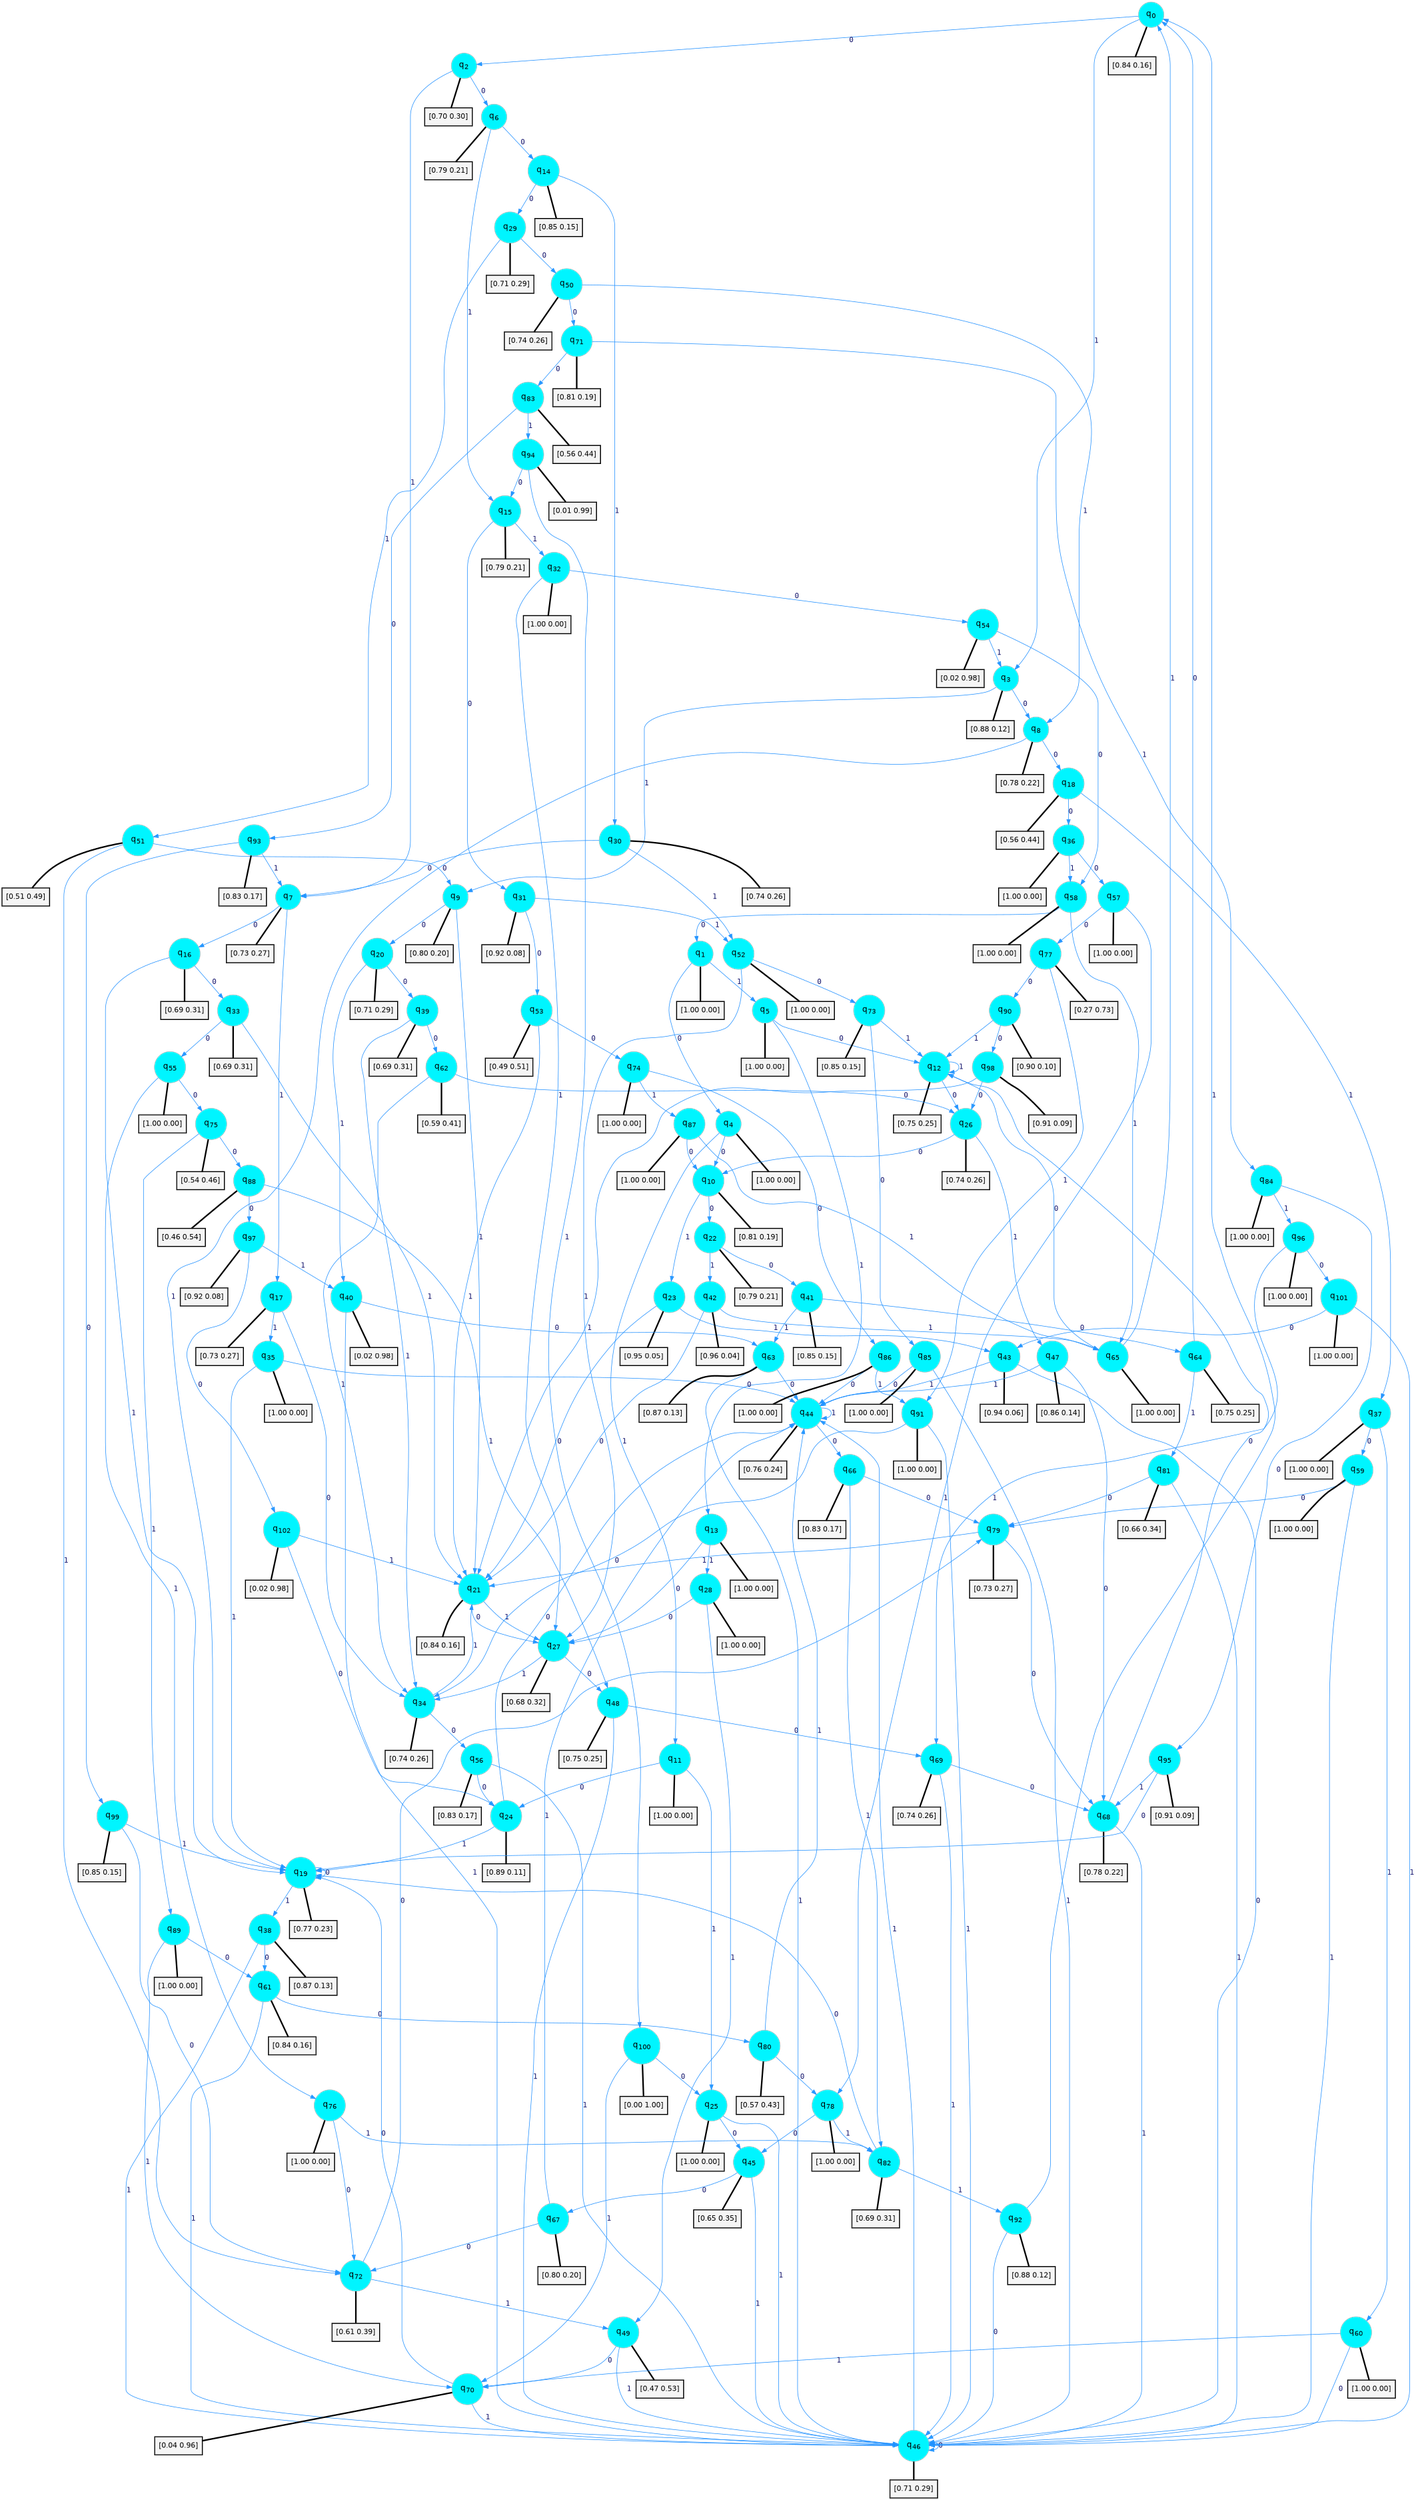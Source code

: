 digraph G {
graph [
bgcolor=transparent, dpi=300, rankdir=TD, size="40,25"];
node [
color=gray, fillcolor=turquoise1, fontcolor=black, fontname=Helvetica, fontsize=16, fontweight=bold, shape=circle, style=filled];
edge [
arrowsize=1, color=dodgerblue1, fontcolor=midnightblue, fontname=courier, fontweight=bold, penwidth=1, style=solid, weight=20];
0[label=<q<SUB>0</SUB>>];
1[label=<q<SUB>1</SUB>>];
2[label=<q<SUB>2</SUB>>];
3[label=<q<SUB>3</SUB>>];
4[label=<q<SUB>4</SUB>>];
5[label=<q<SUB>5</SUB>>];
6[label=<q<SUB>6</SUB>>];
7[label=<q<SUB>7</SUB>>];
8[label=<q<SUB>8</SUB>>];
9[label=<q<SUB>9</SUB>>];
10[label=<q<SUB>10</SUB>>];
11[label=<q<SUB>11</SUB>>];
12[label=<q<SUB>12</SUB>>];
13[label=<q<SUB>13</SUB>>];
14[label=<q<SUB>14</SUB>>];
15[label=<q<SUB>15</SUB>>];
16[label=<q<SUB>16</SUB>>];
17[label=<q<SUB>17</SUB>>];
18[label=<q<SUB>18</SUB>>];
19[label=<q<SUB>19</SUB>>];
20[label=<q<SUB>20</SUB>>];
21[label=<q<SUB>21</SUB>>];
22[label=<q<SUB>22</SUB>>];
23[label=<q<SUB>23</SUB>>];
24[label=<q<SUB>24</SUB>>];
25[label=<q<SUB>25</SUB>>];
26[label=<q<SUB>26</SUB>>];
27[label=<q<SUB>27</SUB>>];
28[label=<q<SUB>28</SUB>>];
29[label=<q<SUB>29</SUB>>];
30[label=<q<SUB>30</SUB>>];
31[label=<q<SUB>31</SUB>>];
32[label=<q<SUB>32</SUB>>];
33[label=<q<SUB>33</SUB>>];
34[label=<q<SUB>34</SUB>>];
35[label=<q<SUB>35</SUB>>];
36[label=<q<SUB>36</SUB>>];
37[label=<q<SUB>37</SUB>>];
38[label=<q<SUB>38</SUB>>];
39[label=<q<SUB>39</SUB>>];
40[label=<q<SUB>40</SUB>>];
41[label=<q<SUB>41</SUB>>];
42[label=<q<SUB>42</SUB>>];
43[label=<q<SUB>43</SUB>>];
44[label=<q<SUB>44</SUB>>];
45[label=<q<SUB>45</SUB>>];
46[label=<q<SUB>46</SUB>>];
47[label=<q<SUB>47</SUB>>];
48[label=<q<SUB>48</SUB>>];
49[label=<q<SUB>49</SUB>>];
50[label=<q<SUB>50</SUB>>];
51[label=<q<SUB>51</SUB>>];
52[label=<q<SUB>52</SUB>>];
53[label=<q<SUB>53</SUB>>];
54[label=<q<SUB>54</SUB>>];
55[label=<q<SUB>55</SUB>>];
56[label=<q<SUB>56</SUB>>];
57[label=<q<SUB>57</SUB>>];
58[label=<q<SUB>58</SUB>>];
59[label=<q<SUB>59</SUB>>];
60[label=<q<SUB>60</SUB>>];
61[label=<q<SUB>61</SUB>>];
62[label=<q<SUB>62</SUB>>];
63[label=<q<SUB>63</SUB>>];
64[label=<q<SUB>64</SUB>>];
65[label=<q<SUB>65</SUB>>];
66[label=<q<SUB>66</SUB>>];
67[label=<q<SUB>67</SUB>>];
68[label=<q<SUB>68</SUB>>];
69[label=<q<SUB>69</SUB>>];
70[label=<q<SUB>70</SUB>>];
71[label=<q<SUB>71</SUB>>];
72[label=<q<SUB>72</SUB>>];
73[label=<q<SUB>73</SUB>>];
74[label=<q<SUB>74</SUB>>];
75[label=<q<SUB>75</SUB>>];
76[label=<q<SUB>76</SUB>>];
77[label=<q<SUB>77</SUB>>];
78[label=<q<SUB>78</SUB>>];
79[label=<q<SUB>79</SUB>>];
80[label=<q<SUB>80</SUB>>];
81[label=<q<SUB>81</SUB>>];
82[label=<q<SUB>82</SUB>>];
83[label=<q<SUB>83</SUB>>];
84[label=<q<SUB>84</SUB>>];
85[label=<q<SUB>85</SUB>>];
86[label=<q<SUB>86</SUB>>];
87[label=<q<SUB>87</SUB>>];
88[label=<q<SUB>88</SUB>>];
89[label=<q<SUB>89</SUB>>];
90[label=<q<SUB>90</SUB>>];
91[label=<q<SUB>91</SUB>>];
92[label=<q<SUB>92</SUB>>];
93[label=<q<SUB>93</SUB>>];
94[label=<q<SUB>94</SUB>>];
95[label=<q<SUB>95</SUB>>];
96[label=<q<SUB>96</SUB>>];
97[label=<q<SUB>97</SUB>>];
98[label=<q<SUB>98</SUB>>];
99[label=<q<SUB>99</SUB>>];
100[label=<q<SUB>100</SUB>>];
101[label=<q<SUB>101</SUB>>];
102[label=<q<SUB>102</SUB>>];
103[label="[0.84 0.16]", shape=box,fontcolor=black, fontname=Helvetica, fontsize=14, penwidth=2, fillcolor=whitesmoke,color=black];
104[label="[1.00 0.00]", shape=box,fontcolor=black, fontname=Helvetica, fontsize=14, penwidth=2, fillcolor=whitesmoke,color=black];
105[label="[0.70 0.30]", shape=box,fontcolor=black, fontname=Helvetica, fontsize=14, penwidth=2, fillcolor=whitesmoke,color=black];
106[label="[0.88 0.12]", shape=box,fontcolor=black, fontname=Helvetica, fontsize=14, penwidth=2, fillcolor=whitesmoke,color=black];
107[label="[1.00 0.00]", shape=box,fontcolor=black, fontname=Helvetica, fontsize=14, penwidth=2, fillcolor=whitesmoke,color=black];
108[label="[1.00 0.00]", shape=box,fontcolor=black, fontname=Helvetica, fontsize=14, penwidth=2, fillcolor=whitesmoke,color=black];
109[label="[0.79 0.21]", shape=box,fontcolor=black, fontname=Helvetica, fontsize=14, penwidth=2, fillcolor=whitesmoke,color=black];
110[label="[0.73 0.27]", shape=box,fontcolor=black, fontname=Helvetica, fontsize=14, penwidth=2, fillcolor=whitesmoke,color=black];
111[label="[0.78 0.22]", shape=box,fontcolor=black, fontname=Helvetica, fontsize=14, penwidth=2, fillcolor=whitesmoke,color=black];
112[label="[0.80 0.20]", shape=box,fontcolor=black, fontname=Helvetica, fontsize=14, penwidth=2, fillcolor=whitesmoke,color=black];
113[label="[0.81 0.19]", shape=box,fontcolor=black, fontname=Helvetica, fontsize=14, penwidth=2, fillcolor=whitesmoke,color=black];
114[label="[1.00 0.00]", shape=box,fontcolor=black, fontname=Helvetica, fontsize=14, penwidth=2, fillcolor=whitesmoke,color=black];
115[label="[0.75 0.25]", shape=box,fontcolor=black, fontname=Helvetica, fontsize=14, penwidth=2, fillcolor=whitesmoke,color=black];
116[label="[1.00 0.00]", shape=box,fontcolor=black, fontname=Helvetica, fontsize=14, penwidth=2, fillcolor=whitesmoke,color=black];
117[label="[0.85 0.15]", shape=box,fontcolor=black, fontname=Helvetica, fontsize=14, penwidth=2, fillcolor=whitesmoke,color=black];
118[label="[0.79 0.21]", shape=box,fontcolor=black, fontname=Helvetica, fontsize=14, penwidth=2, fillcolor=whitesmoke,color=black];
119[label="[0.69 0.31]", shape=box,fontcolor=black, fontname=Helvetica, fontsize=14, penwidth=2, fillcolor=whitesmoke,color=black];
120[label="[0.73 0.27]", shape=box,fontcolor=black, fontname=Helvetica, fontsize=14, penwidth=2, fillcolor=whitesmoke,color=black];
121[label="[0.56 0.44]", shape=box,fontcolor=black, fontname=Helvetica, fontsize=14, penwidth=2, fillcolor=whitesmoke,color=black];
122[label="[0.77 0.23]", shape=box,fontcolor=black, fontname=Helvetica, fontsize=14, penwidth=2, fillcolor=whitesmoke,color=black];
123[label="[0.71 0.29]", shape=box,fontcolor=black, fontname=Helvetica, fontsize=14, penwidth=2, fillcolor=whitesmoke,color=black];
124[label="[0.84 0.16]", shape=box,fontcolor=black, fontname=Helvetica, fontsize=14, penwidth=2, fillcolor=whitesmoke,color=black];
125[label="[0.79 0.21]", shape=box,fontcolor=black, fontname=Helvetica, fontsize=14, penwidth=2, fillcolor=whitesmoke,color=black];
126[label="[0.95 0.05]", shape=box,fontcolor=black, fontname=Helvetica, fontsize=14, penwidth=2, fillcolor=whitesmoke,color=black];
127[label="[0.89 0.11]", shape=box,fontcolor=black, fontname=Helvetica, fontsize=14, penwidth=2, fillcolor=whitesmoke,color=black];
128[label="[1.00 0.00]", shape=box,fontcolor=black, fontname=Helvetica, fontsize=14, penwidth=2, fillcolor=whitesmoke,color=black];
129[label="[0.74 0.26]", shape=box,fontcolor=black, fontname=Helvetica, fontsize=14, penwidth=2, fillcolor=whitesmoke,color=black];
130[label="[0.68 0.32]", shape=box,fontcolor=black, fontname=Helvetica, fontsize=14, penwidth=2, fillcolor=whitesmoke,color=black];
131[label="[1.00 0.00]", shape=box,fontcolor=black, fontname=Helvetica, fontsize=14, penwidth=2, fillcolor=whitesmoke,color=black];
132[label="[0.71 0.29]", shape=box,fontcolor=black, fontname=Helvetica, fontsize=14, penwidth=2, fillcolor=whitesmoke,color=black];
133[label="[0.74 0.26]", shape=box,fontcolor=black, fontname=Helvetica, fontsize=14, penwidth=2, fillcolor=whitesmoke,color=black];
134[label="[0.92 0.08]", shape=box,fontcolor=black, fontname=Helvetica, fontsize=14, penwidth=2, fillcolor=whitesmoke,color=black];
135[label="[1.00 0.00]", shape=box,fontcolor=black, fontname=Helvetica, fontsize=14, penwidth=2, fillcolor=whitesmoke,color=black];
136[label="[0.69 0.31]", shape=box,fontcolor=black, fontname=Helvetica, fontsize=14, penwidth=2, fillcolor=whitesmoke,color=black];
137[label="[0.74 0.26]", shape=box,fontcolor=black, fontname=Helvetica, fontsize=14, penwidth=2, fillcolor=whitesmoke,color=black];
138[label="[1.00 0.00]", shape=box,fontcolor=black, fontname=Helvetica, fontsize=14, penwidth=2, fillcolor=whitesmoke,color=black];
139[label="[1.00 0.00]", shape=box,fontcolor=black, fontname=Helvetica, fontsize=14, penwidth=2, fillcolor=whitesmoke,color=black];
140[label="[1.00 0.00]", shape=box,fontcolor=black, fontname=Helvetica, fontsize=14, penwidth=2, fillcolor=whitesmoke,color=black];
141[label="[0.87 0.13]", shape=box,fontcolor=black, fontname=Helvetica, fontsize=14, penwidth=2, fillcolor=whitesmoke,color=black];
142[label="[0.69 0.31]", shape=box,fontcolor=black, fontname=Helvetica, fontsize=14, penwidth=2, fillcolor=whitesmoke,color=black];
143[label="[0.02 0.98]", shape=box,fontcolor=black, fontname=Helvetica, fontsize=14, penwidth=2, fillcolor=whitesmoke,color=black];
144[label="[0.85 0.15]", shape=box,fontcolor=black, fontname=Helvetica, fontsize=14, penwidth=2, fillcolor=whitesmoke,color=black];
145[label="[0.96 0.04]", shape=box,fontcolor=black, fontname=Helvetica, fontsize=14, penwidth=2, fillcolor=whitesmoke,color=black];
146[label="[0.94 0.06]", shape=box,fontcolor=black, fontname=Helvetica, fontsize=14, penwidth=2, fillcolor=whitesmoke,color=black];
147[label="[0.76 0.24]", shape=box,fontcolor=black, fontname=Helvetica, fontsize=14, penwidth=2, fillcolor=whitesmoke,color=black];
148[label="[0.65 0.35]", shape=box,fontcolor=black, fontname=Helvetica, fontsize=14, penwidth=2, fillcolor=whitesmoke,color=black];
149[label="[0.71 0.29]", shape=box,fontcolor=black, fontname=Helvetica, fontsize=14, penwidth=2, fillcolor=whitesmoke,color=black];
150[label="[0.86 0.14]", shape=box,fontcolor=black, fontname=Helvetica, fontsize=14, penwidth=2, fillcolor=whitesmoke,color=black];
151[label="[0.75 0.25]", shape=box,fontcolor=black, fontname=Helvetica, fontsize=14, penwidth=2, fillcolor=whitesmoke,color=black];
152[label="[0.47 0.53]", shape=box,fontcolor=black, fontname=Helvetica, fontsize=14, penwidth=2, fillcolor=whitesmoke,color=black];
153[label="[0.74 0.26]", shape=box,fontcolor=black, fontname=Helvetica, fontsize=14, penwidth=2, fillcolor=whitesmoke,color=black];
154[label="[0.51 0.49]", shape=box,fontcolor=black, fontname=Helvetica, fontsize=14, penwidth=2, fillcolor=whitesmoke,color=black];
155[label="[1.00 0.00]", shape=box,fontcolor=black, fontname=Helvetica, fontsize=14, penwidth=2, fillcolor=whitesmoke,color=black];
156[label="[0.49 0.51]", shape=box,fontcolor=black, fontname=Helvetica, fontsize=14, penwidth=2, fillcolor=whitesmoke,color=black];
157[label="[0.02 0.98]", shape=box,fontcolor=black, fontname=Helvetica, fontsize=14, penwidth=2, fillcolor=whitesmoke,color=black];
158[label="[1.00 0.00]", shape=box,fontcolor=black, fontname=Helvetica, fontsize=14, penwidth=2, fillcolor=whitesmoke,color=black];
159[label="[0.83 0.17]", shape=box,fontcolor=black, fontname=Helvetica, fontsize=14, penwidth=2, fillcolor=whitesmoke,color=black];
160[label="[1.00 0.00]", shape=box,fontcolor=black, fontname=Helvetica, fontsize=14, penwidth=2, fillcolor=whitesmoke,color=black];
161[label="[1.00 0.00]", shape=box,fontcolor=black, fontname=Helvetica, fontsize=14, penwidth=2, fillcolor=whitesmoke,color=black];
162[label="[1.00 0.00]", shape=box,fontcolor=black, fontname=Helvetica, fontsize=14, penwidth=2, fillcolor=whitesmoke,color=black];
163[label="[1.00 0.00]", shape=box,fontcolor=black, fontname=Helvetica, fontsize=14, penwidth=2, fillcolor=whitesmoke,color=black];
164[label="[0.84 0.16]", shape=box,fontcolor=black, fontname=Helvetica, fontsize=14, penwidth=2, fillcolor=whitesmoke,color=black];
165[label="[0.59 0.41]", shape=box,fontcolor=black, fontname=Helvetica, fontsize=14, penwidth=2, fillcolor=whitesmoke,color=black];
166[label="[0.87 0.13]", shape=box,fontcolor=black, fontname=Helvetica, fontsize=14, penwidth=2, fillcolor=whitesmoke,color=black];
167[label="[0.75 0.25]", shape=box,fontcolor=black, fontname=Helvetica, fontsize=14, penwidth=2, fillcolor=whitesmoke,color=black];
168[label="[1.00 0.00]", shape=box,fontcolor=black, fontname=Helvetica, fontsize=14, penwidth=2, fillcolor=whitesmoke,color=black];
169[label="[0.83 0.17]", shape=box,fontcolor=black, fontname=Helvetica, fontsize=14, penwidth=2, fillcolor=whitesmoke,color=black];
170[label="[0.80 0.20]", shape=box,fontcolor=black, fontname=Helvetica, fontsize=14, penwidth=2, fillcolor=whitesmoke,color=black];
171[label="[0.78 0.22]", shape=box,fontcolor=black, fontname=Helvetica, fontsize=14, penwidth=2, fillcolor=whitesmoke,color=black];
172[label="[0.74 0.26]", shape=box,fontcolor=black, fontname=Helvetica, fontsize=14, penwidth=2, fillcolor=whitesmoke,color=black];
173[label="[0.04 0.96]", shape=box,fontcolor=black, fontname=Helvetica, fontsize=14, penwidth=2, fillcolor=whitesmoke,color=black];
174[label="[0.81 0.19]", shape=box,fontcolor=black, fontname=Helvetica, fontsize=14, penwidth=2, fillcolor=whitesmoke,color=black];
175[label="[0.61 0.39]", shape=box,fontcolor=black, fontname=Helvetica, fontsize=14, penwidth=2, fillcolor=whitesmoke,color=black];
176[label="[0.85 0.15]", shape=box,fontcolor=black, fontname=Helvetica, fontsize=14, penwidth=2, fillcolor=whitesmoke,color=black];
177[label="[1.00 0.00]", shape=box,fontcolor=black, fontname=Helvetica, fontsize=14, penwidth=2, fillcolor=whitesmoke,color=black];
178[label="[0.54 0.46]", shape=box,fontcolor=black, fontname=Helvetica, fontsize=14, penwidth=2, fillcolor=whitesmoke,color=black];
179[label="[1.00 0.00]", shape=box,fontcolor=black, fontname=Helvetica, fontsize=14, penwidth=2, fillcolor=whitesmoke,color=black];
180[label="[0.27 0.73]", shape=box,fontcolor=black, fontname=Helvetica, fontsize=14, penwidth=2, fillcolor=whitesmoke,color=black];
181[label="[1.00 0.00]", shape=box,fontcolor=black, fontname=Helvetica, fontsize=14, penwidth=2, fillcolor=whitesmoke,color=black];
182[label="[0.73 0.27]", shape=box,fontcolor=black, fontname=Helvetica, fontsize=14, penwidth=2, fillcolor=whitesmoke,color=black];
183[label="[0.57 0.43]", shape=box,fontcolor=black, fontname=Helvetica, fontsize=14, penwidth=2, fillcolor=whitesmoke,color=black];
184[label="[0.66 0.34]", shape=box,fontcolor=black, fontname=Helvetica, fontsize=14, penwidth=2, fillcolor=whitesmoke,color=black];
185[label="[0.69 0.31]", shape=box,fontcolor=black, fontname=Helvetica, fontsize=14, penwidth=2, fillcolor=whitesmoke,color=black];
186[label="[0.56 0.44]", shape=box,fontcolor=black, fontname=Helvetica, fontsize=14, penwidth=2, fillcolor=whitesmoke,color=black];
187[label="[1.00 0.00]", shape=box,fontcolor=black, fontname=Helvetica, fontsize=14, penwidth=2, fillcolor=whitesmoke,color=black];
188[label="[1.00 0.00]", shape=box,fontcolor=black, fontname=Helvetica, fontsize=14, penwidth=2, fillcolor=whitesmoke,color=black];
189[label="[1.00 0.00]", shape=box,fontcolor=black, fontname=Helvetica, fontsize=14, penwidth=2, fillcolor=whitesmoke,color=black];
190[label="[1.00 0.00]", shape=box,fontcolor=black, fontname=Helvetica, fontsize=14, penwidth=2, fillcolor=whitesmoke,color=black];
191[label="[0.46 0.54]", shape=box,fontcolor=black, fontname=Helvetica, fontsize=14, penwidth=2, fillcolor=whitesmoke,color=black];
192[label="[1.00 0.00]", shape=box,fontcolor=black, fontname=Helvetica, fontsize=14, penwidth=2, fillcolor=whitesmoke,color=black];
193[label="[0.90 0.10]", shape=box,fontcolor=black, fontname=Helvetica, fontsize=14, penwidth=2, fillcolor=whitesmoke,color=black];
194[label="[1.00 0.00]", shape=box,fontcolor=black, fontname=Helvetica, fontsize=14, penwidth=2, fillcolor=whitesmoke,color=black];
195[label="[0.88 0.12]", shape=box,fontcolor=black, fontname=Helvetica, fontsize=14, penwidth=2, fillcolor=whitesmoke,color=black];
196[label="[0.83 0.17]", shape=box,fontcolor=black, fontname=Helvetica, fontsize=14, penwidth=2, fillcolor=whitesmoke,color=black];
197[label="[0.01 0.99]", shape=box,fontcolor=black, fontname=Helvetica, fontsize=14, penwidth=2, fillcolor=whitesmoke,color=black];
198[label="[0.91 0.09]", shape=box,fontcolor=black, fontname=Helvetica, fontsize=14, penwidth=2, fillcolor=whitesmoke,color=black];
199[label="[1.00 0.00]", shape=box,fontcolor=black, fontname=Helvetica, fontsize=14, penwidth=2, fillcolor=whitesmoke,color=black];
200[label="[0.92 0.08]", shape=box,fontcolor=black, fontname=Helvetica, fontsize=14, penwidth=2, fillcolor=whitesmoke,color=black];
201[label="[0.91 0.09]", shape=box,fontcolor=black, fontname=Helvetica, fontsize=14, penwidth=2, fillcolor=whitesmoke,color=black];
202[label="[0.85 0.15]", shape=box,fontcolor=black, fontname=Helvetica, fontsize=14, penwidth=2, fillcolor=whitesmoke,color=black];
203[label="[0.00 1.00]", shape=box,fontcolor=black, fontname=Helvetica, fontsize=14, penwidth=2, fillcolor=whitesmoke,color=black];
204[label="[1.00 0.00]", shape=box,fontcolor=black, fontname=Helvetica, fontsize=14, penwidth=2, fillcolor=whitesmoke,color=black];
205[label="[0.02 0.98]", shape=box,fontcolor=black, fontname=Helvetica, fontsize=14, penwidth=2, fillcolor=whitesmoke,color=black];
0->2 [label=0];
0->3 [label=1];
0->103 [arrowhead=none, penwidth=3,color=black];
1->4 [label=0];
1->5 [label=1];
1->104 [arrowhead=none, penwidth=3,color=black];
2->6 [label=0];
2->7 [label=1];
2->105 [arrowhead=none, penwidth=3,color=black];
3->8 [label=0];
3->9 [label=1];
3->106 [arrowhead=none, penwidth=3,color=black];
4->10 [label=0];
4->11 [label=1];
4->107 [arrowhead=none, penwidth=3,color=black];
5->12 [label=0];
5->13 [label=1];
5->108 [arrowhead=none, penwidth=3,color=black];
6->14 [label=0];
6->15 [label=1];
6->109 [arrowhead=none, penwidth=3,color=black];
7->16 [label=0];
7->17 [label=1];
7->110 [arrowhead=none, penwidth=3,color=black];
8->18 [label=0];
8->19 [label=1];
8->111 [arrowhead=none, penwidth=3,color=black];
9->20 [label=0];
9->21 [label=1];
9->112 [arrowhead=none, penwidth=3,color=black];
10->22 [label=0];
10->23 [label=1];
10->113 [arrowhead=none, penwidth=3,color=black];
11->24 [label=0];
11->25 [label=1];
11->114 [arrowhead=none, penwidth=3,color=black];
12->26 [label=0];
12->12 [label=1];
12->115 [arrowhead=none, penwidth=3,color=black];
13->27 [label=0];
13->28 [label=1];
13->116 [arrowhead=none, penwidth=3,color=black];
14->29 [label=0];
14->30 [label=1];
14->117 [arrowhead=none, penwidth=3,color=black];
15->31 [label=0];
15->32 [label=1];
15->118 [arrowhead=none, penwidth=3,color=black];
16->33 [label=0];
16->19 [label=1];
16->119 [arrowhead=none, penwidth=3,color=black];
17->34 [label=0];
17->35 [label=1];
17->120 [arrowhead=none, penwidth=3,color=black];
18->36 [label=0];
18->37 [label=1];
18->121 [arrowhead=none, penwidth=3,color=black];
19->19 [label=0];
19->38 [label=1];
19->122 [arrowhead=none, penwidth=3,color=black];
20->39 [label=0];
20->40 [label=1];
20->123 [arrowhead=none, penwidth=3,color=black];
21->27 [label=0];
21->27 [label=1];
21->124 [arrowhead=none, penwidth=3,color=black];
22->41 [label=0];
22->42 [label=1];
22->125 [arrowhead=none, penwidth=3,color=black];
23->21 [label=0];
23->43 [label=1];
23->126 [arrowhead=none, penwidth=3,color=black];
24->44 [label=0];
24->19 [label=1];
24->127 [arrowhead=none, penwidth=3,color=black];
25->45 [label=0];
25->46 [label=1];
25->128 [arrowhead=none, penwidth=3,color=black];
26->10 [label=0];
26->47 [label=1];
26->129 [arrowhead=none, penwidth=3,color=black];
27->48 [label=0];
27->34 [label=1];
27->130 [arrowhead=none, penwidth=3,color=black];
28->27 [label=0];
28->49 [label=1];
28->131 [arrowhead=none, penwidth=3,color=black];
29->50 [label=0];
29->51 [label=1];
29->132 [arrowhead=none, penwidth=3,color=black];
30->7 [label=0];
30->52 [label=1];
30->133 [arrowhead=none, penwidth=3,color=black];
31->53 [label=0];
31->52 [label=1];
31->134 [arrowhead=none, penwidth=3,color=black];
32->54 [label=0];
32->27 [label=1];
32->135 [arrowhead=none, penwidth=3,color=black];
33->55 [label=0];
33->21 [label=1];
33->136 [arrowhead=none, penwidth=3,color=black];
34->56 [label=0];
34->21 [label=1];
34->137 [arrowhead=none, penwidth=3,color=black];
35->44 [label=0];
35->19 [label=1];
35->138 [arrowhead=none, penwidth=3,color=black];
36->57 [label=0];
36->58 [label=1];
36->139 [arrowhead=none, penwidth=3,color=black];
37->59 [label=0];
37->60 [label=1];
37->140 [arrowhead=none, penwidth=3,color=black];
38->61 [label=0];
38->46 [label=1];
38->141 [arrowhead=none, penwidth=3,color=black];
39->62 [label=0];
39->34 [label=1];
39->142 [arrowhead=none, penwidth=3,color=black];
40->63 [label=0];
40->46 [label=1];
40->143 [arrowhead=none, penwidth=3,color=black];
41->64 [label=0];
41->63 [label=1];
41->144 [arrowhead=none, penwidth=3,color=black];
42->21 [label=0];
42->65 [label=1];
42->145 [arrowhead=none, penwidth=3,color=black];
43->46 [label=0];
43->44 [label=1];
43->146 [arrowhead=none, penwidth=3,color=black];
44->66 [label=0];
44->44 [label=1];
44->147 [arrowhead=none, penwidth=3,color=black];
45->67 [label=0];
45->46 [label=1];
45->148 [arrowhead=none, penwidth=3,color=black];
46->46 [label=0];
46->44 [label=1];
46->149 [arrowhead=none, penwidth=3,color=black];
47->68 [label=0];
47->44 [label=1];
47->150 [arrowhead=none, penwidth=3,color=black];
48->69 [label=0];
48->46 [label=1];
48->151 [arrowhead=none, penwidth=3,color=black];
49->70 [label=0];
49->46 [label=1];
49->152 [arrowhead=none, penwidth=3,color=black];
50->71 [label=0];
50->8 [label=1];
50->153 [arrowhead=none, penwidth=3,color=black];
51->9 [label=0];
51->72 [label=1];
51->154 [arrowhead=none, penwidth=3,color=black];
52->73 [label=0];
52->27 [label=1];
52->155 [arrowhead=none, penwidth=3,color=black];
53->74 [label=0];
53->21 [label=1];
53->156 [arrowhead=none, penwidth=3,color=black];
54->58 [label=0];
54->3 [label=1];
54->157 [arrowhead=none, penwidth=3,color=black];
55->75 [label=0];
55->76 [label=1];
55->158 [arrowhead=none, penwidth=3,color=black];
56->24 [label=0];
56->46 [label=1];
56->159 [arrowhead=none, penwidth=3,color=black];
57->77 [label=0];
57->78 [label=1];
57->160 [arrowhead=none, penwidth=3,color=black];
58->1 [label=0];
58->65 [label=1];
58->161 [arrowhead=none, penwidth=3,color=black];
59->79 [label=0];
59->46 [label=1];
59->162 [arrowhead=none, penwidth=3,color=black];
60->46 [label=0];
60->70 [label=1];
60->163 [arrowhead=none, penwidth=3,color=black];
61->80 [label=0];
61->46 [label=1];
61->164 [arrowhead=none, penwidth=3,color=black];
62->26 [label=0];
62->34 [label=1];
62->165 [arrowhead=none, penwidth=3,color=black];
63->44 [label=0];
63->46 [label=1];
63->166 [arrowhead=none, penwidth=3,color=black];
64->0 [label=0];
64->81 [label=1];
64->167 [arrowhead=none, penwidth=3,color=black];
65->12 [label=0];
65->0 [label=1];
65->168 [arrowhead=none, penwidth=3,color=black];
66->79 [label=0];
66->82 [label=1];
66->169 [arrowhead=none, penwidth=3,color=black];
67->72 [label=0];
67->44 [label=1];
67->170 [arrowhead=none, penwidth=3,color=black];
68->12 [label=0];
68->46 [label=1];
68->171 [arrowhead=none, penwidth=3,color=black];
69->68 [label=0];
69->46 [label=1];
69->172 [arrowhead=none, penwidth=3,color=black];
70->19 [label=0];
70->46 [label=1];
70->173 [arrowhead=none, penwidth=3,color=black];
71->83 [label=0];
71->84 [label=1];
71->174 [arrowhead=none, penwidth=3,color=black];
72->79 [label=0];
72->49 [label=1];
72->175 [arrowhead=none, penwidth=3,color=black];
73->85 [label=0];
73->12 [label=1];
73->176 [arrowhead=none, penwidth=3,color=black];
74->86 [label=0];
74->87 [label=1];
74->177 [arrowhead=none, penwidth=3,color=black];
75->88 [label=0];
75->89 [label=1];
75->178 [arrowhead=none, penwidth=3,color=black];
76->72 [label=0];
76->82 [label=1];
76->179 [arrowhead=none, penwidth=3,color=black];
77->90 [label=0];
77->91 [label=1];
77->180 [arrowhead=none, penwidth=3,color=black];
78->45 [label=0];
78->82 [label=1];
78->181 [arrowhead=none, penwidth=3,color=black];
79->68 [label=0];
79->21 [label=1];
79->182 [arrowhead=none, penwidth=3,color=black];
80->78 [label=0];
80->44 [label=1];
80->183 [arrowhead=none, penwidth=3,color=black];
81->79 [label=0];
81->46 [label=1];
81->184 [arrowhead=none, penwidth=3,color=black];
82->19 [label=0];
82->92 [label=1];
82->185 [arrowhead=none, penwidth=3,color=black];
83->93 [label=0];
83->94 [label=1];
83->186 [arrowhead=none, penwidth=3,color=black];
84->95 [label=0];
84->96 [label=1];
84->187 [arrowhead=none, penwidth=3,color=black];
85->44 [label=0];
85->46 [label=1];
85->188 [arrowhead=none, penwidth=3,color=black];
86->44 [label=0];
86->91 [label=1];
86->189 [arrowhead=none, penwidth=3,color=black];
87->10 [label=0];
87->65 [label=1];
87->190 [arrowhead=none, penwidth=3,color=black];
88->97 [label=0];
88->48 [label=1];
88->191 [arrowhead=none, penwidth=3,color=black];
89->61 [label=0];
89->70 [label=1];
89->192 [arrowhead=none, penwidth=3,color=black];
90->98 [label=0];
90->12 [label=1];
90->193 [arrowhead=none, penwidth=3,color=black];
91->34 [label=0];
91->46 [label=1];
91->194 [arrowhead=none, penwidth=3,color=black];
92->46 [label=0];
92->0 [label=1];
92->195 [arrowhead=none, penwidth=3,color=black];
93->99 [label=0];
93->7 [label=1];
93->196 [arrowhead=none, penwidth=3,color=black];
94->15 [label=0];
94->100 [label=1];
94->197 [arrowhead=none, penwidth=3,color=black];
95->19 [label=0];
95->68 [label=1];
95->198 [arrowhead=none, penwidth=3,color=black];
96->101 [label=0];
96->69 [label=1];
96->199 [arrowhead=none, penwidth=3,color=black];
97->102 [label=0];
97->40 [label=1];
97->200 [arrowhead=none, penwidth=3,color=black];
98->26 [label=0];
98->21 [label=1];
98->201 [arrowhead=none, penwidth=3,color=black];
99->72 [label=0];
99->19 [label=1];
99->202 [arrowhead=none, penwidth=3,color=black];
100->25 [label=0];
100->70 [label=1];
100->203 [arrowhead=none, penwidth=3,color=black];
101->43 [label=0];
101->46 [label=1];
101->204 [arrowhead=none, penwidth=3,color=black];
102->24 [label=0];
102->21 [label=1];
102->205 [arrowhead=none, penwidth=3,color=black];
}
